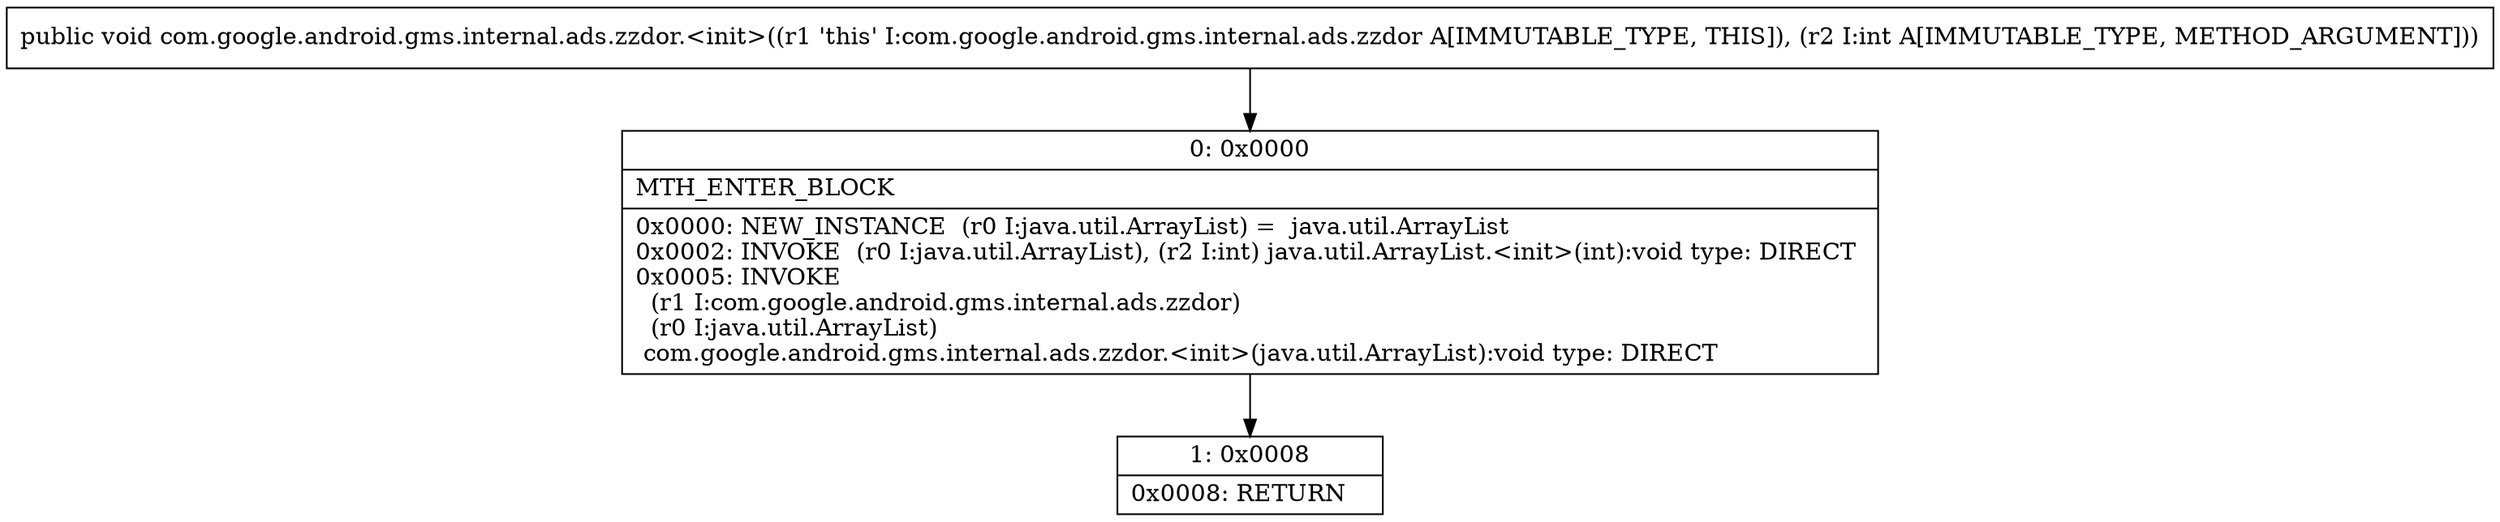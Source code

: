 digraph "CFG forcom.google.android.gms.internal.ads.zzdor.\<init\>(I)V" {
Node_0 [shape=record,label="{0\:\ 0x0000|MTH_ENTER_BLOCK\l|0x0000: NEW_INSTANCE  (r0 I:java.util.ArrayList) =  java.util.ArrayList \l0x0002: INVOKE  (r0 I:java.util.ArrayList), (r2 I:int) java.util.ArrayList.\<init\>(int):void type: DIRECT \l0x0005: INVOKE  \l  (r1 I:com.google.android.gms.internal.ads.zzdor)\l  (r0 I:java.util.ArrayList)\l com.google.android.gms.internal.ads.zzdor.\<init\>(java.util.ArrayList):void type: DIRECT \l}"];
Node_1 [shape=record,label="{1\:\ 0x0008|0x0008: RETURN   \l}"];
MethodNode[shape=record,label="{public void com.google.android.gms.internal.ads.zzdor.\<init\>((r1 'this' I:com.google.android.gms.internal.ads.zzdor A[IMMUTABLE_TYPE, THIS]), (r2 I:int A[IMMUTABLE_TYPE, METHOD_ARGUMENT])) }"];
MethodNode -> Node_0;
Node_0 -> Node_1;
}

